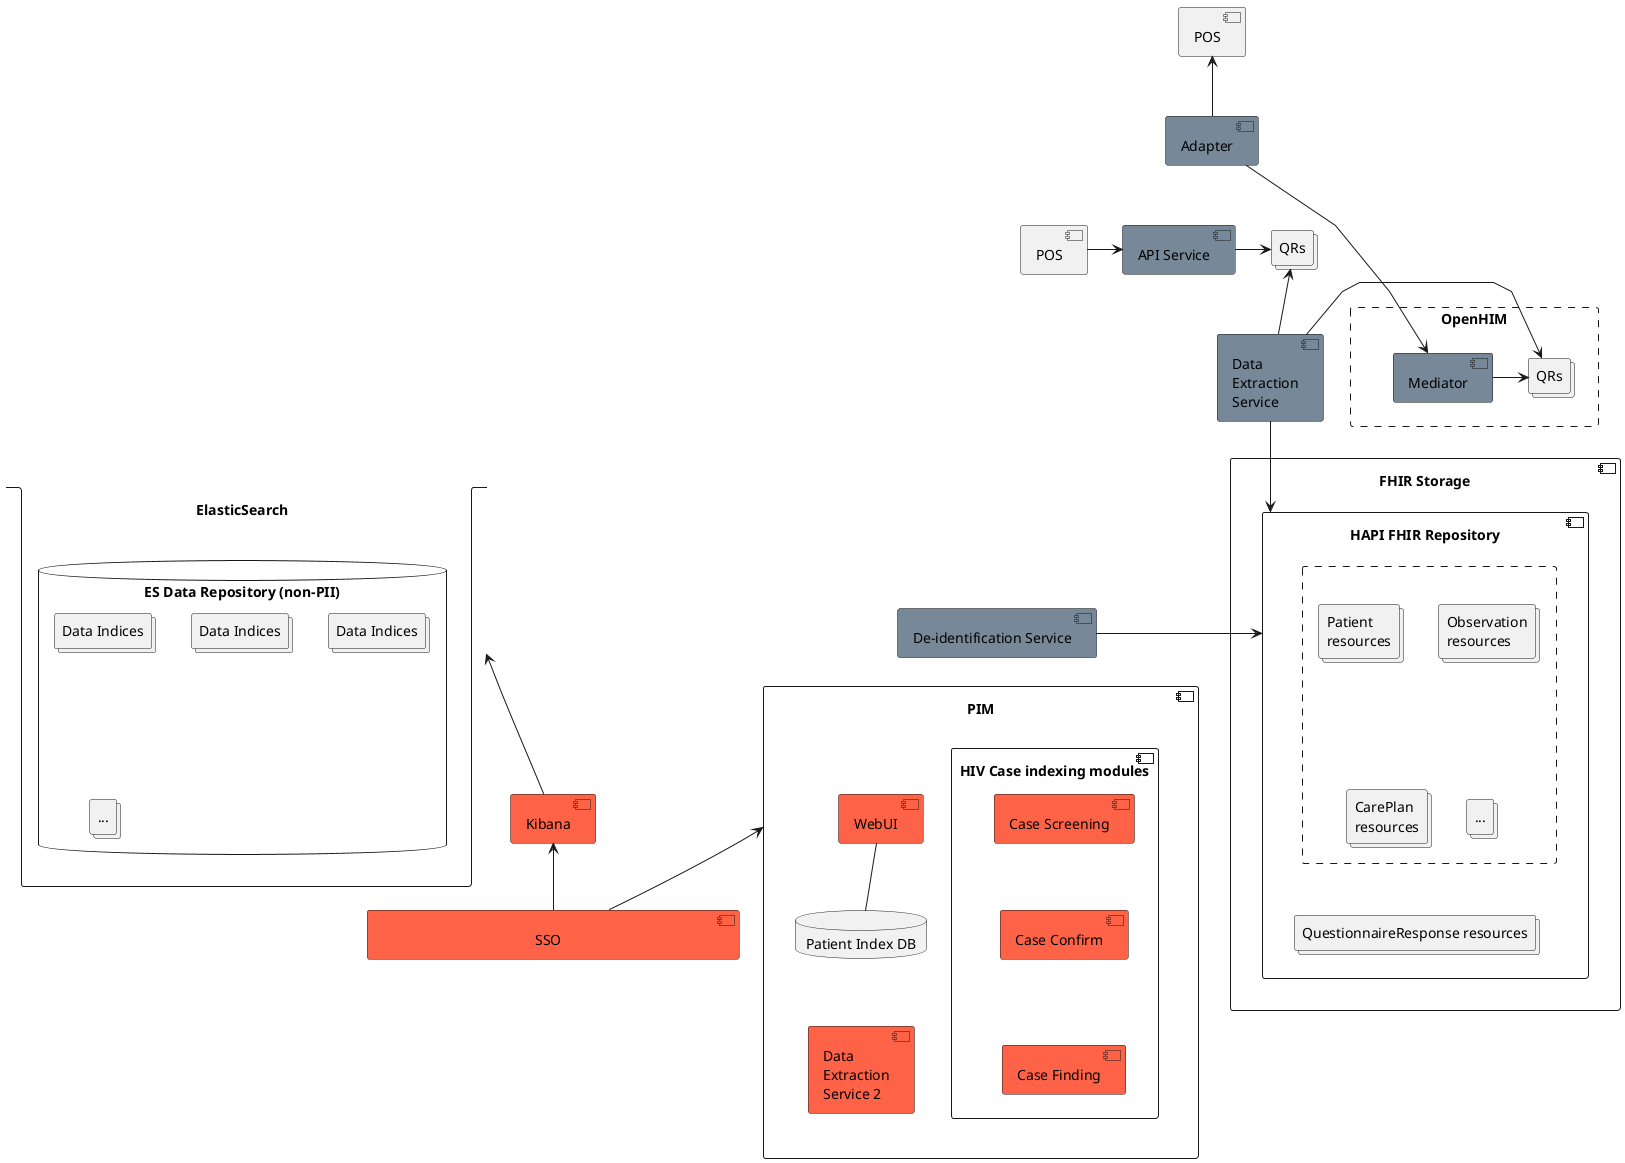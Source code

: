 @startuml
skinparam linetype polyline
hide circle
hide stereotype

skinparam rectangle<<dash>> {
    borderStyle dashed
   } 

skinparam component<<viettel>> {
    backgroundColor Tomato
   } 

skinparam component<<globits>> {
    backgroundColor LightSlateGrey
   } 


component "FHIR Storage" as FHIR {
  component "HAPI FHIR Repository" as HAPI{
  rectangle "  " as rect <<dash>>{
    collections "Patient\nresources" as Pat
    collections "CarePlan\nresources" as CPl
    collections "Observation\nresources" as Obs
    collections "..." as etc
    }
  collections "QuestionnaireResponse resources" as QR
  }

  Pat -[hidden]r- Obs
  Pat -[hidden]d- CPl
  CPl -[hidden]d- QR
  CPl -[hidden]r- etc
 
}


component "                                          SSO                                          " as SSO <<viettel>> { 
}

HAPI -[hidden]r- PIM

component "Patient Identity Management" as PIM{
    component WebUI <<viettel>>
    component "Data\nExtraction\nService 2" as DES2 <<viettel>>
    component "HIV Case indexing modules" as CIdx {
     component "Case Finding" as CF <<viettel>>
     component "Case Screening" as CS <<viettel>>
     component "Case Confirm" as CC <<viettel>>

     CS -[hidden]d- CC
     CC -[hidden]d- CF

    }
    database "Patient Index DB" as SQL <<viettel>>

    WebUI -d- SQL
    WebUI -[hidden]r- CIdx
    SQL -[hidden]d- DES2
  }




  stack "                   **ElasticSearch**                     \n" as ELK{
    database "ES Data Repository (non-PII)" {
    collections "Data Indices" as DI1
    collections "Data Indices" as DI2
    collections "Data Indices" as DI3
    collections "..." as DI4
    }
  
  }

component Kibana <<viettel>>
' component "Data Extraction Service" as DES

DI3 -[hidden]d- Kibana
Kibana <-d- SSO
PIM -[hidden]d- SSO


component "Data\nExtraction\nService" as DES <<globits>>
component "API Service" as API <<globits>>
component "Adapter" as Adp <<globits>>
component "De-identification Service" as DID <<globits>>
component "POS" as POS
component "POS" as POS2
rectangle  OpenHIM <<dash>>{
  component "Mediator" as Med <<globits>>
  collections "QRs" as QRs
}
collections "QRs" as QRs2

POS2 -r-> API
API  -r-> QRs2

POS <-d- Adp
Adp -r-> Med
Med -r-> QRs

Adp -[hidden]d- POS2

OpenHIM -[hidden]r- DES
QRs <-r- DES
QRs2 <-- DES

DES -d-> HAPI
DID -l-> HAPI
DID -[hidden]d-> WebUI

Kibana -u-> ELK
SSO -u-> PIM

@enduml


